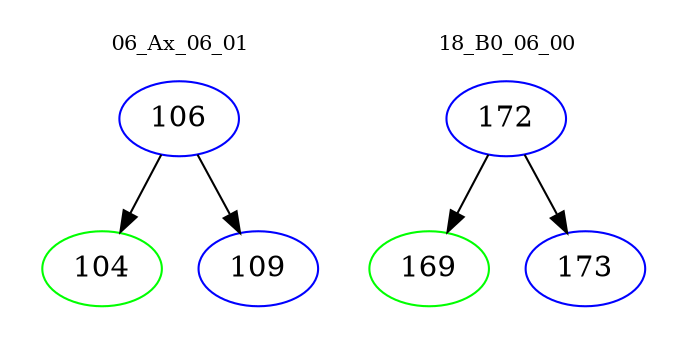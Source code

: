 digraph{
subgraph cluster_0 {
color = white
label = "06_Ax_06_01";
fontsize=10;
T0_106 [label="106", color="blue"]
T0_106 -> T0_104 [color="black"]
T0_104 [label="104", color="green"]
T0_106 -> T0_109 [color="black"]
T0_109 [label="109", color="blue"]
}
subgraph cluster_1 {
color = white
label = "18_B0_06_00";
fontsize=10;
T1_172 [label="172", color="blue"]
T1_172 -> T1_169 [color="black"]
T1_169 [label="169", color="green"]
T1_172 -> T1_173 [color="black"]
T1_173 [label="173", color="blue"]
}
}
